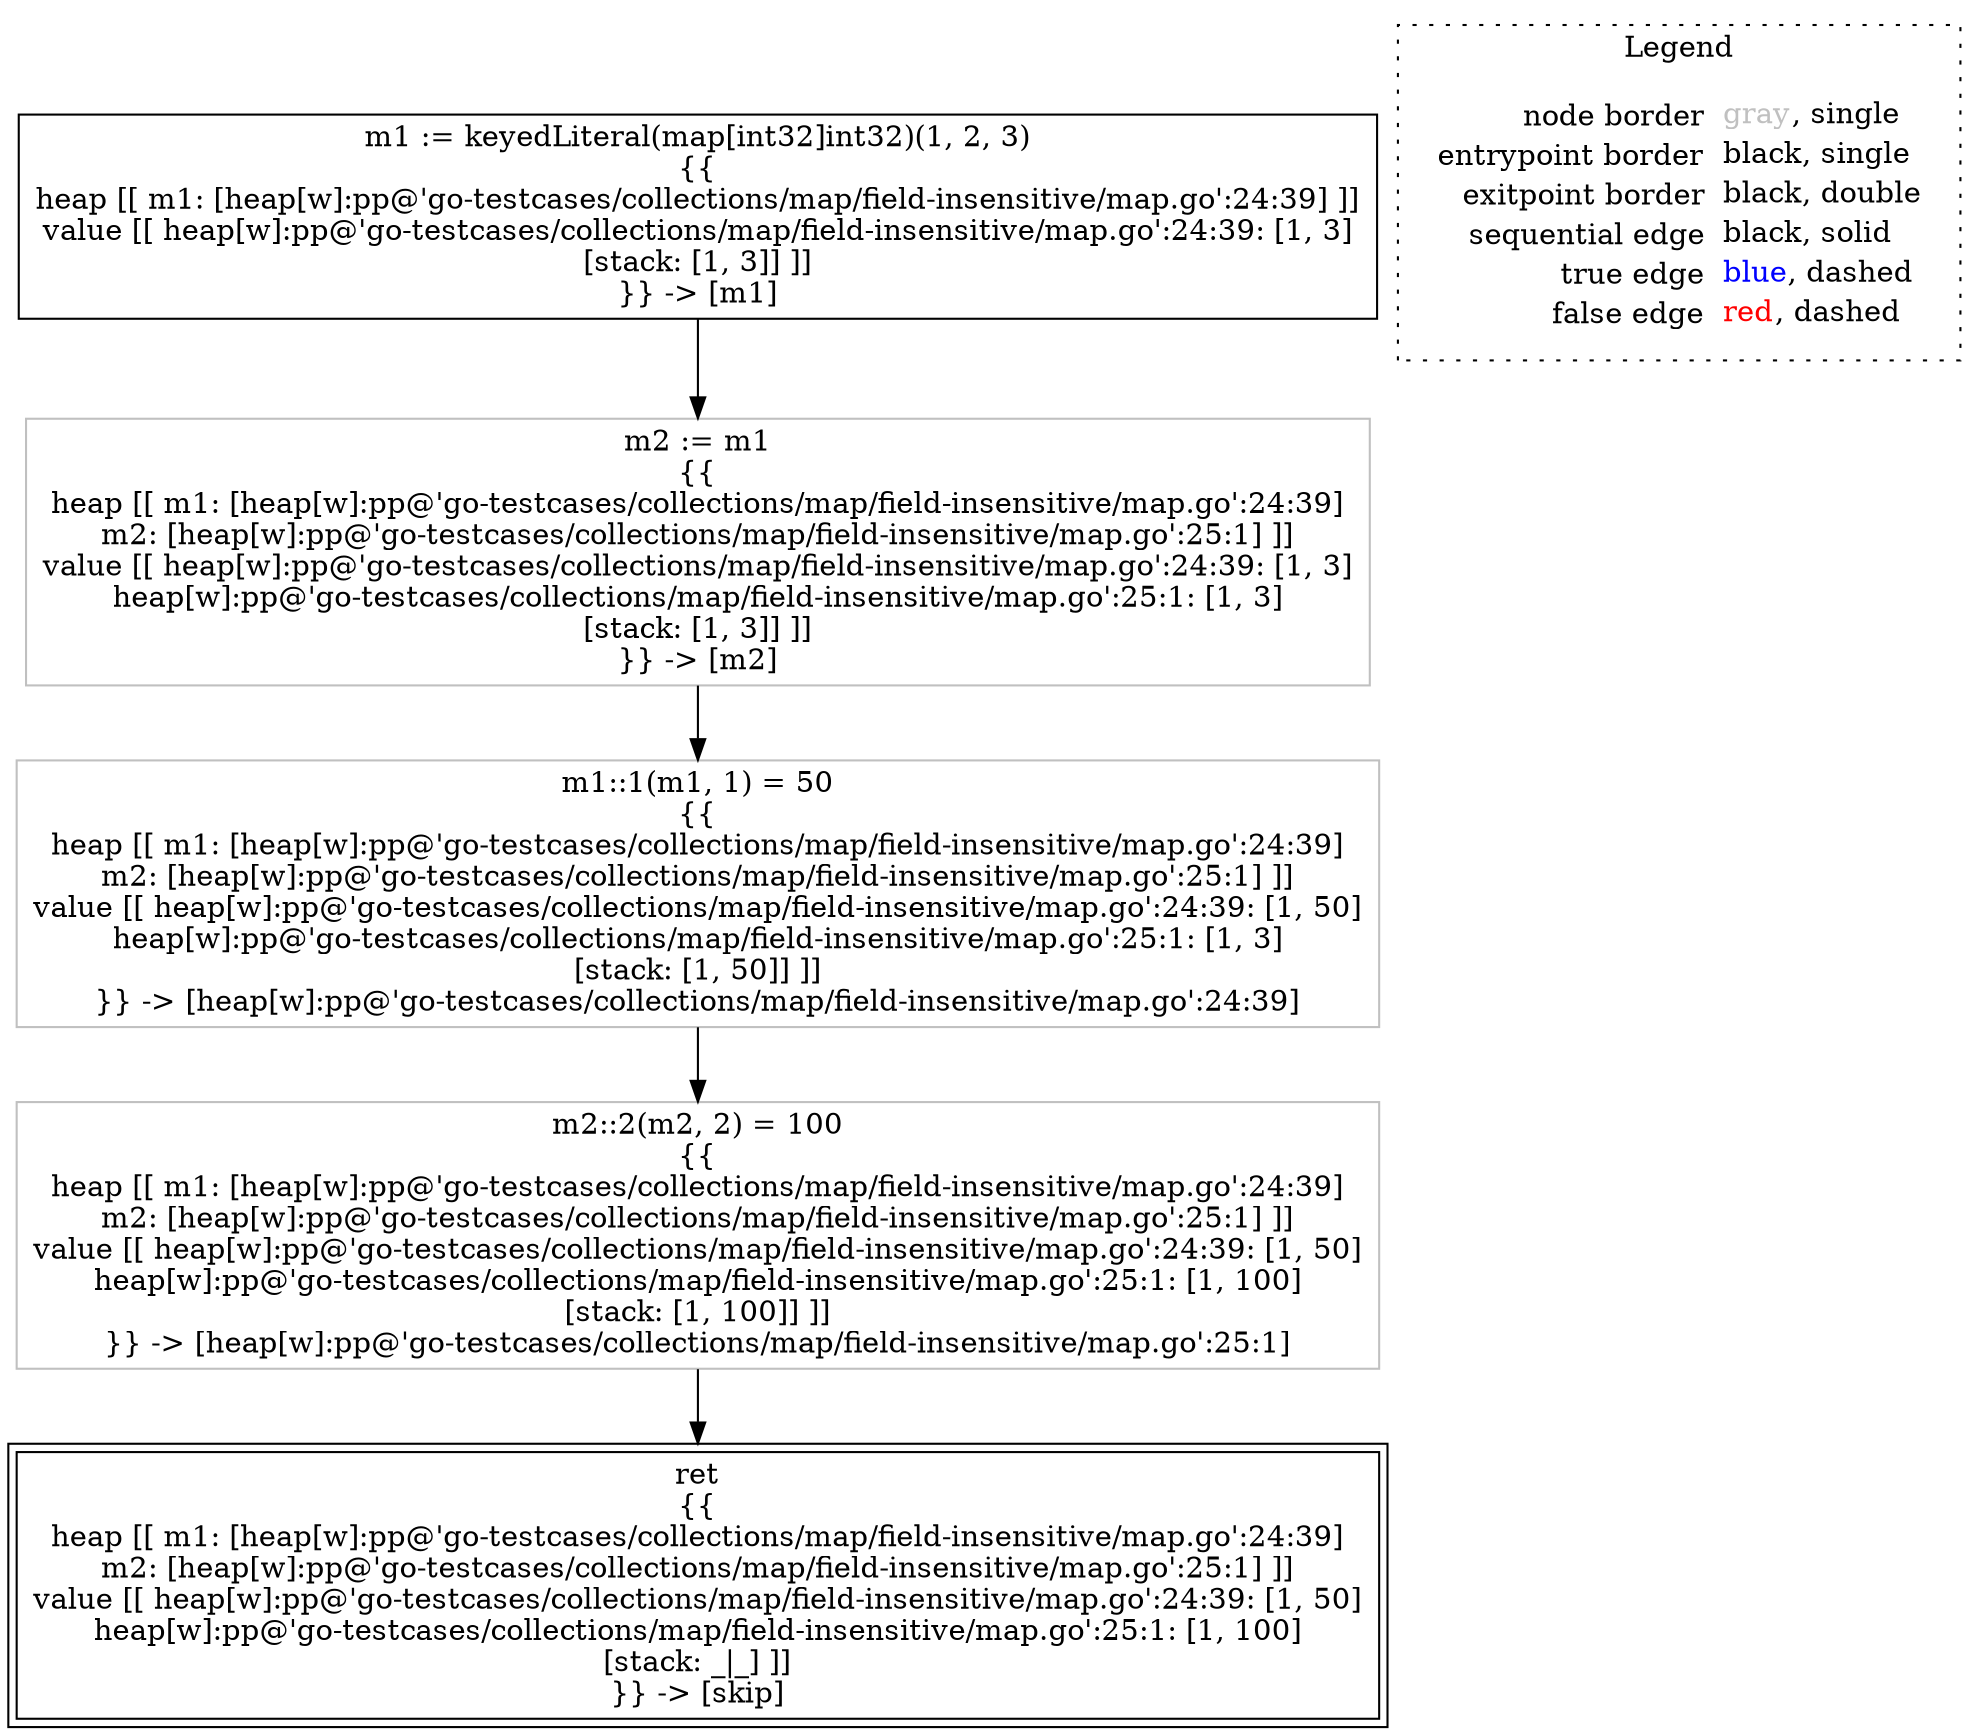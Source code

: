 digraph {
	"node0" [shape="rect",color="black",label=<m1 := keyedLiteral(map[int32]int32)(1, 2, 3)<BR/>{{<BR/>heap [[ m1: [heap[w]:pp@'go-testcases/collections/map/field-insensitive/map.go':24:39] ]]<BR/>value [[ heap[w]:pp@'go-testcases/collections/map/field-insensitive/map.go':24:39: [1, 3]<BR/>[stack: [1, 3]] ]]<BR/>}} -&gt; [m1]>];
	"node1" [shape="rect",color="gray",label=<m2::2(m2, 2) = 100<BR/>{{<BR/>heap [[ m1: [heap[w]:pp@'go-testcases/collections/map/field-insensitive/map.go':24:39]<BR/>m2: [heap[w]:pp@'go-testcases/collections/map/field-insensitive/map.go':25:1] ]]<BR/>value [[ heap[w]:pp@'go-testcases/collections/map/field-insensitive/map.go':24:39: [1, 50]<BR/>heap[w]:pp@'go-testcases/collections/map/field-insensitive/map.go':25:1: [1, 100]<BR/>[stack: [1, 100]] ]]<BR/>}} -&gt; [heap[w]:pp@'go-testcases/collections/map/field-insensitive/map.go':25:1]>];
	"node2" [shape="rect",color="gray",label=<m2 := m1<BR/>{{<BR/>heap [[ m1: [heap[w]:pp@'go-testcases/collections/map/field-insensitive/map.go':24:39]<BR/>m2: [heap[w]:pp@'go-testcases/collections/map/field-insensitive/map.go':25:1] ]]<BR/>value [[ heap[w]:pp@'go-testcases/collections/map/field-insensitive/map.go':24:39: [1, 3]<BR/>heap[w]:pp@'go-testcases/collections/map/field-insensitive/map.go':25:1: [1, 3]<BR/>[stack: [1, 3]] ]]<BR/>}} -&gt; [m2]>];
	"node3" [shape="rect",color="gray",label=<m1::1(m1, 1) = 50<BR/>{{<BR/>heap [[ m1: [heap[w]:pp@'go-testcases/collections/map/field-insensitive/map.go':24:39]<BR/>m2: [heap[w]:pp@'go-testcases/collections/map/field-insensitive/map.go':25:1] ]]<BR/>value [[ heap[w]:pp@'go-testcases/collections/map/field-insensitive/map.go':24:39: [1, 50]<BR/>heap[w]:pp@'go-testcases/collections/map/field-insensitive/map.go':25:1: [1, 3]<BR/>[stack: [1, 50]] ]]<BR/>}} -&gt; [heap[w]:pp@'go-testcases/collections/map/field-insensitive/map.go':24:39]>];
	"node4" [shape="rect",color="black",peripheries="2",label=<ret<BR/>{{<BR/>heap [[ m1: [heap[w]:pp@'go-testcases/collections/map/field-insensitive/map.go':24:39]<BR/>m2: [heap[w]:pp@'go-testcases/collections/map/field-insensitive/map.go':25:1] ]]<BR/>value [[ heap[w]:pp@'go-testcases/collections/map/field-insensitive/map.go':24:39: [1, 50]<BR/>heap[w]:pp@'go-testcases/collections/map/field-insensitive/map.go':25:1: [1, 100]<BR/>[stack: _|_] ]]<BR/>}} -&gt; [skip]>];
	"node0" -> "node2" [color="black"];
	"node1" -> "node4" [color="black"];
	"node2" -> "node3" [color="black"];
	"node3" -> "node1" [color="black"];
subgraph cluster_legend {
	label="Legend";
	style=dotted;
	node [shape=plaintext];
	"legend" [label=<<table border="0" cellpadding="2" cellspacing="0" cellborder="0"><tr><td align="right">node border&nbsp;</td><td align="left"><font color="gray">gray</font>, single</td></tr><tr><td align="right">entrypoint border&nbsp;</td><td align="left"><font color="black">black</font>, single</td></tr><tr><td align="right">exitpoint border&nbsp;</td><td align="left"><font color="black">black</font>, double</td></tr><tr><td align="right">sequential edge&nbsp;</td><td align="left"><font color="black">black</font>, solid</td></tr><tr><td align="right">true edge&nbsp;</td><td align="left"><font color="blue">blue</font>, dashed</td></tr><tr><td align="right">false edge&nbsp;</td><td align="left"><font color="red">red</font>, dashed</td></tr></table>>];
}

}
